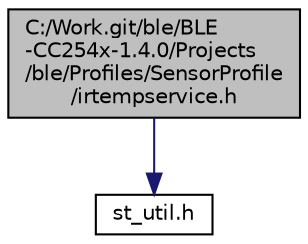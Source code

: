 digraph "C:/Work.git/ble/BLE-CC254x-1.4.0/Projects/ble/Profiles/SensorProfile/irtempservice.h"
{
  edge [fontname="Helvetica",fontsize="10",labelfontname="Helvetica",labelfontsize="10"];
  node [fontname="Helvetica",fontsize="10",shape=record];
  Node1 [label="C:/Work.git/ble/BLE\l-CC254x-1.4.0/Projects\l/ble/Profiles/SensorProfile\l/irtempservice.h",height=0.2,width=0.4,color="black", fillcolor="grey75", style="filled" fontcolor="black"];
  Node1 -> Node2 [color="midnightblue",fontsize="10",style="solid",fontname="Helvetica"];
  Node2 [label="st_util.h",height=0.2,width=0.4,color="black", fillcolor="white", style="filled",URL="$st__util_8h.html"];
}
